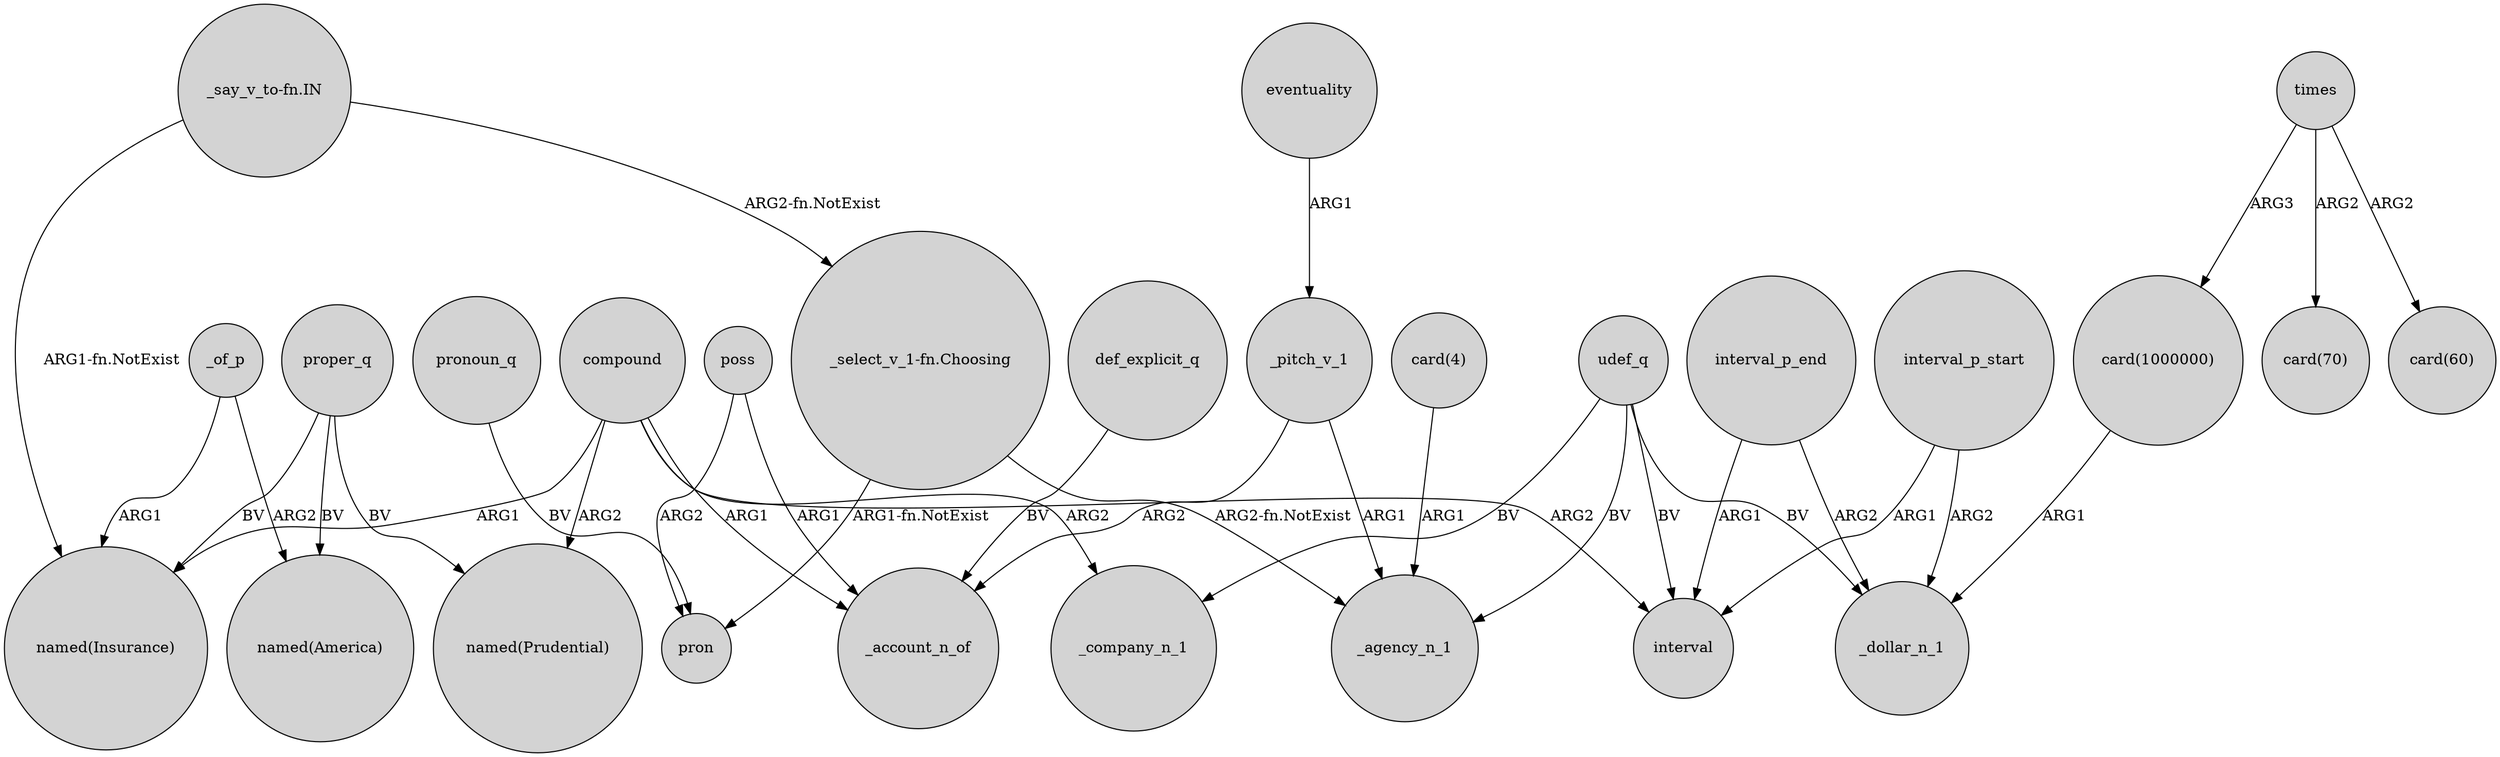 digraph {
	node [shape=circle style=filled]
	udef_q -> _company_n_1 [label=BV]
	_of_p -> "named(Insurance)" [label=ARG1]
	"card(1000000)" -> _dollar_n_1 [label=ARG1]
	poss -> pron [label=ARG2]
	compound -> _company_n_1 [label=ARG2]
	udef_q -> interval [label=BV]
	_of_p -> "named(America)" [label=ARG2]
	compound -> "named(Prudential)" [label=ARG2]
	times -> "card(70)" [label=ARG2]
	"_say_v_to-fn.IN" -> "named(Insurance)" [label="ARG1-fn.NotExist"]
	compound -> _account_n_of [label=ARG1]
	poss -> _account_n_of [label=ARG1]
	pronoun_q -> pron [label=BV]
	times -> "card(60)" [label=ARG2]
	interval_p_start -> interval [label=ARG1]
	proper_q -> "named(Prudential)" [label=BV]
	compound -> interval [label=ARG2]
	times -> "card(1000000)" [label=ARG3]
	def_explicit_q -> _account_n_of [label=BV]
	"card(4)" -> _agency_n_1 [label=ARG1]
	_pitch_v_1 -> _agency_n_1 [label=ARG1]
	eventuality -> _pitch_v_1 [label=ARG1]
	"_select_v_1-fn.Choosing" -> _agency_n_1 [label="ARG2-fn.NotExist"]
	udef_q -> _agency_n_1 [label=BV]
	proper_q -> "named(Insurance)" [label=BV]
	interval_p_start -> _dollar_n_1 [label=ARG2]
	_pitch_v_1 -> _account_n_of [label=ARG2]
	interval_p_end -> interval [label=ARG1]
	compound -> "named(Insurance)" [label=ARG1]
	interval_p_end -> _dollar_n_1 [label=ARG2]
	"_say_v_to-fn.IN" -> "_select_v_1-fn.Choosing" [label="ARG2-fn.NotExist"]
	"_select_v_1-fn.Choosing" -> pron [label="ARG1-fn.NotExist"]
	proper_q -> "named(America)" [label=BV]
	udef_q -> _dollar_n_1 [label=BV]
}
